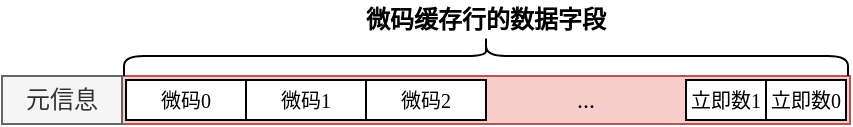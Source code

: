 <mxfile>
    <diagram id="51rfdcTQciJFHXt1mYzN" name="Page-1">
        <mxGraphModel dx="681" dy="424" grid="1" gridSize="10" guides="0" tooltips="1" connect="1" arrows="1" fold="1" page="1" pageScale="1" pageWidth="850" pageHeight="1100" math="0" shadow="0">
            <root>
                <mxCell id="0"/>
                <mxCell id="1" parent="0"/>
                <mxCell id="nYsXMvz0YqKhBrIK4kP8-1" value="" style="rounded=0;whiteSpace=wrap;html=1;fontFamily=mono;fillColor=#f8cecc;strokeColor=#b85450;" parent="1" vertex="1">
                    <mxGeometry x="118" y="238" width="364" height="24" as="geometry"/>
                </mxCell>
                <mxCell id="1CFGk_sMDlgsf0Qjuxhe-4" value="微码0" style="rounded=0;whiteSpace=wrap;html=1;fontFamily=mono;fontSize=10;" parent="1" vertex="1">
                    <mxGeometry x="120" y="240" width="60" height="20" as="geometry"/>
                </mxCell>
                <mxCell id="1CFGk_sMDlgsf0Qjuxhe-5" value="微码1" style="rounded=0;whiteSpace=wrap;html=1;fontFamily=mono;fontSize=10;" parent="1" vertex="1">
                    <mxGeometry x="180" y="240" width="60" height="20" as="geometry"/>
                </mxCell>
                <mxCell id="1CFGk_sMDlgsf0Qjuxhe-6" value="微码2" style="rounded=0;whiteSpace=wrap;html=1;fontFamily=mono;fontSize=10;" parent="1" vertex="1">
                    <mxGeometry x="240" y="240" width="60" height="20" as="geometry"/>
                </mxCell>
                <mxCell id="1CFGk_sMDlgsf0Qjuxhe-7" value="&lt;font style=&quot;font-size: 10px;&quot;&gt;立即数0&lt;/font&gt;" style="rounded=0;whiteSpace=wrap;html=1;fontFamily=mono;" parent="1" vertex="1">
                    <mxGeometry x="440" y="240" width="40" height="20" as="geometry"/>
                </mxCell>
                <mxCell id="1CFGk_sMDlgsf0Qjuxhe-8" value="&lt;font style=&quot;font-size: 10px;&quot;&gt;立即数1&lt;/font&gt;" style="rounded=0;whiteSpace=wrap;html=1;fontFamily=mono;" parent="1" vertex="1">
                    <mxGeometry x="400" y="240" width="40" height="20" as="geometry"/>
                </mxCell>
                <mxCell id="1CFGk_sMDlgsf0Qjuxhe-18" value="&lt;b style=&quot;border-color: var(--border-color);&quot;&gt;微码缓存行的数据字段&lt;/b&gt;" style="text;html=1;strokeColor=none;fillColor=none;align=center;verticalAlign=middle;whiteSpace=wrap;rounded=0;fontFamily=mono;" parent="1" vertex="1">
                    <mxGeometry x="120" y="200" width="360" height="20" as="geometry"/>
                </mxCell>
                <mxCell id="BC2nT60XcqZUBK1BeU-Z-1" value="..." style="rounded=0;whiteSpace=wrap;html=1;fontFamily=mono;fillColor=none;strokeColor=none;" parent="1" vertex="1">
                    <mxGeometry x="300" y="240" width="100" height="20" as="geometry"/>
                </mxCell>
                <mxCell id="2" value="元信息" style="rounded=0;whiteSpace=wrap;html=1;fontFamily=mono;fillColor=#f5f5f5;strokeColor=#666666;fontColor=#333333;" vertex="1" parent="1">
                    <mxGeometry x="58" y="238" width="60" height="24" as="geometry"/>
                </mxCell>
                <mxCell id="3" value="" style="shape=curlyBracket;whiteSpace=wrap;html=1;rounded=1;labelPosition=left;verticalLabelPosition=middle;align=right;verticalAlign=middle;direction=south;" vertex="1" parent="1">
                    <mxGeometry x="119" y="218" width="362" height="20" as="geometry"/>
                </mxCell>
            </root>
        </mxGraphModel>
    </diagram>
</mxfile>